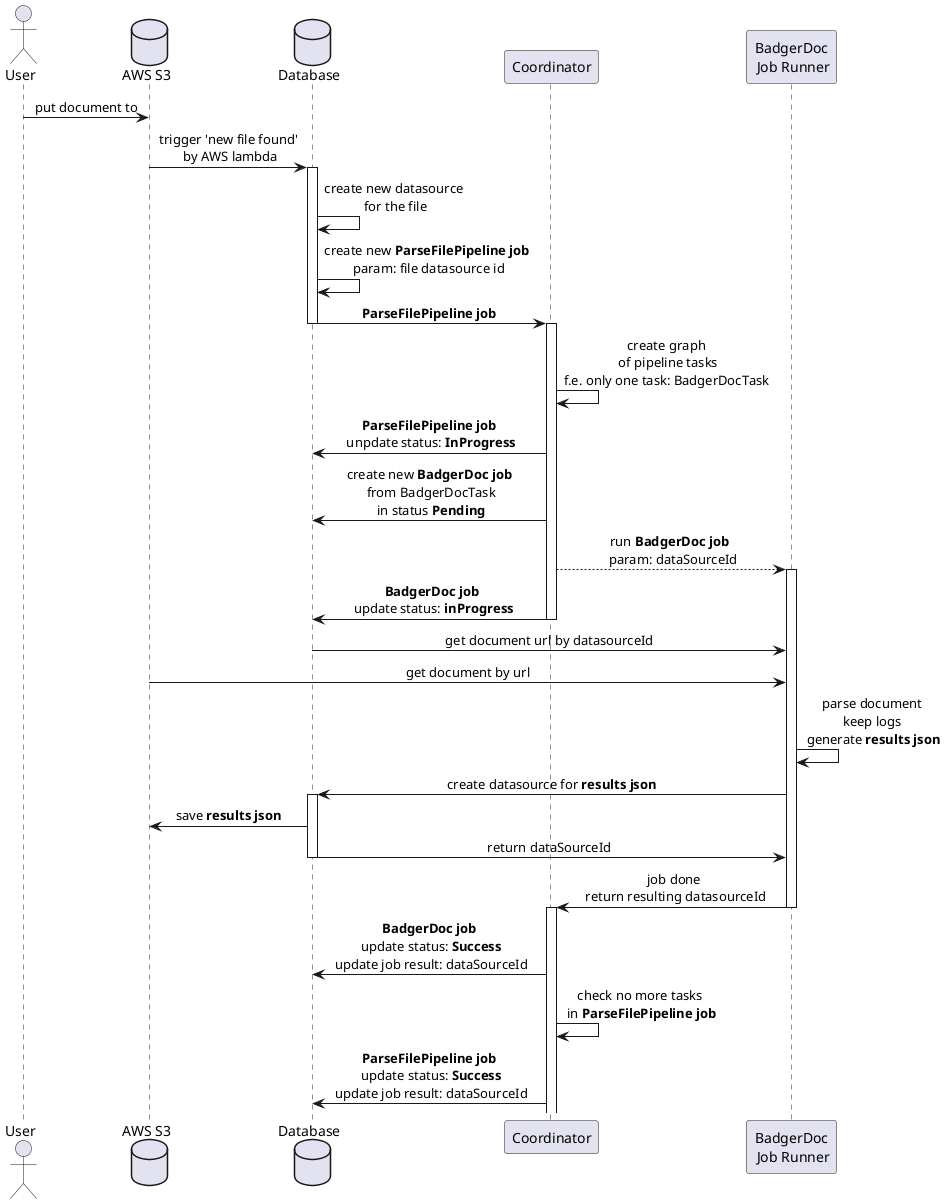 @startuml
'https://plantuml.com/sequence-diagram

skinparam sequenceMessageAlign center
'autonumber

actor       User       as user
database    "AWS S3"    as s3
database    Database  as db
participant Coordinator as coordinator
participant "BadgerDoc\n Job Runner" as runner

user -> s3: put document to
s3 -> db: trigger 'new file found'\n by AWS lambda

activate db
db -> db: create new datasource\n for the file
db -> db: create new **ParseFilePipeline job**\n param: file datasource id
db -> coordinator: **ParseFilePipeline job**
deactivate db

activate coordinator
coordinator -> coordinator: create graph\n of pipeline tasks\nf.e. only one task: BadgerDocTask
coordinator -> db: **ParseFilePipeline job**\n unpdate status: **InProgress**
coordinator -> db: create new **BadgerDoc job**\n from BadgerDocTask\n in status **Pending**
coordinator --> runner: run **BadgerDoc job** \n param: dataSourceId
activate runner

coordinator -> db: **BadgerDoc job**\n update status: **inProgress**
deactivate coordinator
db -> runner: get document url by datasourceId
s3 -> runner: get document by url
runner -> runner: parse document\n keep logs \n generate **results json**
runner -> db: create datasource for **results json**
activate db
db -> s3: save **results json**
db -> runner: return dataSourceId
deactivate db
runner -> coordinator: job done\n return resulting datasourceId
deactivate runner

activate coordinator
coordinator -> db: **BadgerDoc job**\n update status: **Success**\n update job result: dataSourceId
coordinator -> coordinator: check no more tasks\n in **ParseFilePipeline job**
coordinator -> db: **ParseFilePipeline job**\n update status: **Success**\n update job result: dataSourceId


@enduml
